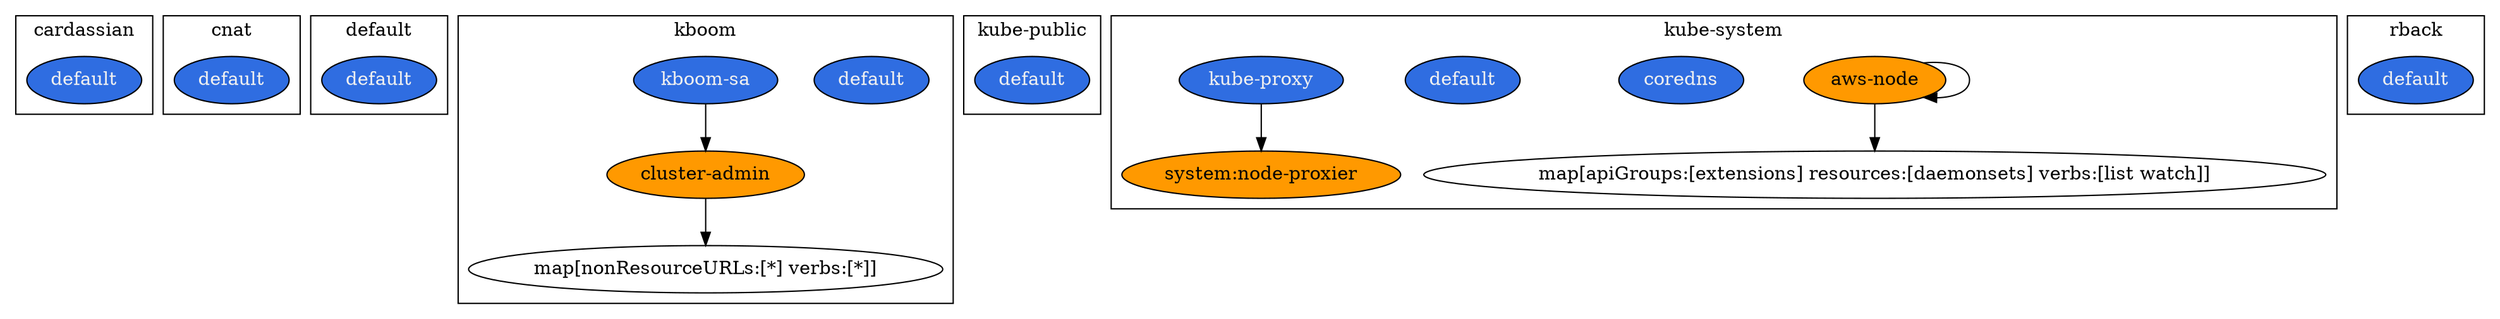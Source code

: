digraph  {
	subgraph cluster_s1 {
		ID = "cluster_s1";
		label="cardassian";
		n2[fillcolor="#2f6de1",fontcolor="#f0f0f0",label="default",style="filled"];
		
	}subgraph cluster_s2 {
		ID = "cluster_s2";
		label="cnat";
		n3[fillcolor="#2f6de1",fontcolor="#f0f0f0",label="default",style="filled"];
		
	}subgraph cluster_s3 {
		ID = "cluster_s3";
		label="default";
		n4[fillcolor="#2f6de1",fontcolor="#f0f0f0",label="default",style="filled"];
		
	}subgraph cluster_s4 {
		ID = "cluster_s4";
		label="kboom";
		n7[fillcolor="#ff9900",fontcolor="#030303",label="cluster-admin",style="filled"];
		n5[fillcolor="#2f6de1",fontcolor="#f0f0f0",label="default",style="filled"];
		n6[fillcolor="#2f6de1",fontcolor="#f0f0f0",label="kboom-sa",style="filled"];
		n8[label="map[nonResourceURLs:[*] verbs:[*]]"];
		n7->n8;
		n6->n7;
		
	}subgraph cluster_s5 {
		ID = "cluster_s5";
		label="kube-public";
		n9[fillcolor="#2f6de1",fontcolor="#f0f0f0",label="default",style="filled"];
		
	}subgraph cluster_s6 {
		ID = "cluster_s6";
		label="kube-system";
		n10[fillcolor="#ff9900",fontcolor="#030303",label="aws-node",style="filled"];
		n12[fillcolor="#2f6de1",fontcolor="#f0f0f0",label="coredns",style="filled"];
		n13[fillcolor="#2f6de1",fontcolor="#f0f0f0",label="default",style="filled"];
		n14[fillcolor="#2f6de1",fontcolor="#f0f0f0",label="kube-proxy",style="filled"];
		n11[label="map[apiGroups:[extensions] resources:[daemonsets] verbs:[list watch]]"];
		n15[fillcolor="#ff9900",fontcolor="#030303",label="system:node-proxier",style="filled"];
		n10->n10;
		n10->n11;
		n14->n15;
		
	}subgraph cluster_s0 {
		ID = "cluster_s0";
		label="rback";
		n1[fillcolor="#2f6de1",fontcolor="#f0f0f0",label="default",style="filled"];
		
	}
	
}
